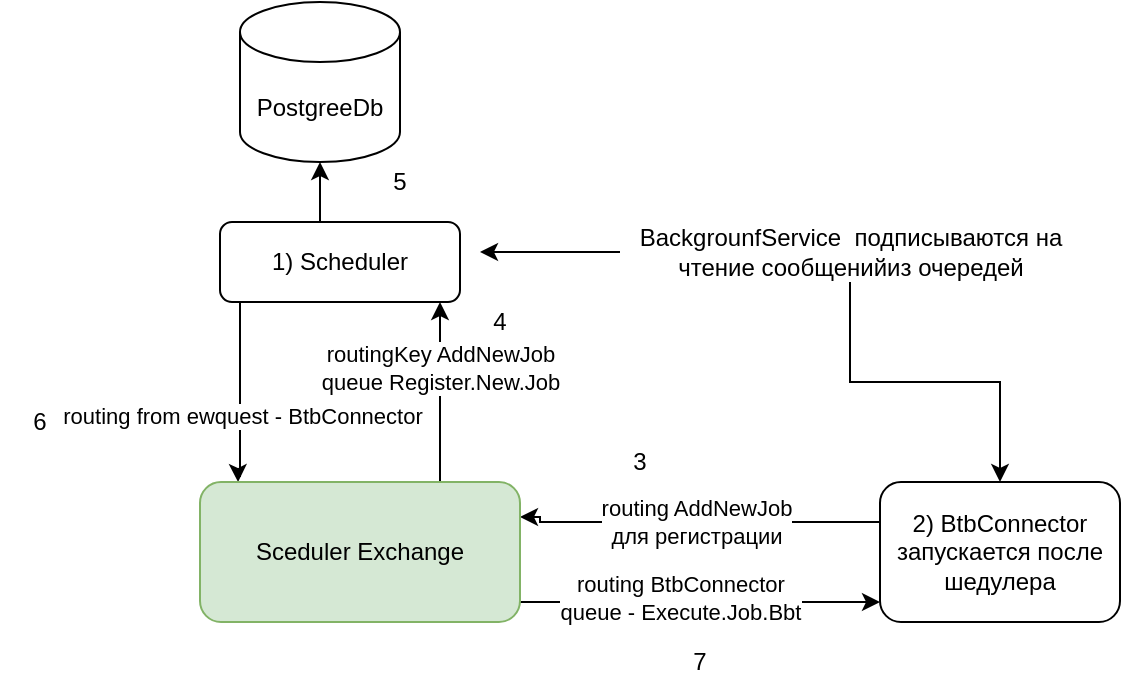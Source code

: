 <mxfile version="14.1.8" type="device"><diagram id="C5RBs43oDa-KdzZeNtuy" name="Page-1"><mxGraphModel dx="1086" dy="1975" grid="1" gridSize="10" guides="1" tooltips="1" connect="1" arrows="1" fold="1" page="1" pageScale="1" pageWidth="827" pageHeight="1169" math="0" shadow="0"><root><mxCell id="WIyWlLk6GJQsqaUBKTNV-0"/><mxCell id="WIyWlLk6GJQsqaUBKTNV-1" parent="WIyWlLk6GJQsqaUBKTNV-0"/><mxCell id="wMEmh9dh5eWCMzxj8ICo-11" style="edgeStyle=orthogonalEdgeStyle;rounded=0;orthogonalLoop=1;jettySize=auto;html=1;exitX=0.5;exitY=0;exitDx=0;exitDy=0;entryX=0.5;entryY=1;entryDx=0;entryDy=0;entryPerimeter=0;" parent="WIyWlLk6GJQsqaUBKTNV-1" source="WIyWlLk6GJQsqaUBKTNV-3" target="wMEmh9dh5eWCMzxj8ICo-9" edge="1"><mxGeometry relative="1" as="geometry"/></mxCell><mxCell id="wMEmh9dh5eWCMzxj8ICo-15" style="edgeStyle=orthogonalEdgeStyle;rounded=0;orthogonalLoop=1;jettySize=auto;html=1;entryX=0.119;entryY=0;entryDx=0;entryDy=0;entryPerimeter=0;" parent="WIyWlLk6GJQsqaUBKTNV-1" source="WIyWlLk6GJQsqaUBKTNV-3" target="wMEmh9dh5eWCMzxj8ICo-5" edge="1"><mxGeometry relative="1" as="geometry"><Array as="points"><mxPoint x="170" y="207"/><mxPoint x="169" y="207"/></Array></mxGeometry></mxCell><mxCell id="wMEmh9dh5eWCMzxj8ICo-16" value="routing from ewquest - BtbConnector" style="edgeLabel;html=1;align=center;verticalAlign=middle;resizable=0;points=[];" parent="wMEmh9dh5eWCMzxj8ICo-15" vertex="1" connectable="0"><mxGeometry x="0.253" y="1" relative="1" as="geometry"><mxPoint as="offset"/></mxGeometry></mxCell><mxCell id="WIyWlLk6GJQsqaUBKTNV-3" value="1) Scheduler" style="rounded=1;whiteSpace=wrap;html=1;fontSize=12;glass=0;strokeWidth=1;shadow=0;" parent="WIyWlLk6GJQsqaUBKTNV-1" vertex="1"><mxGeometry x="160" y="80" width="120" height="40" as="geometry"/></mxCell><mxCell id="wMEmh9dh5eWCMzxj8ICo-4" style="edgeStyle=orthogonalEdgeStyle;rounded=0;orthogonalLoop=1;jettySize=auto;html=1;exitX=0.75;exitY=0;exitDx=0;exitDy=0;" parent="WIyWlLk6GJQsqaUBKTNV-1" source="wMEmh9dh5eWCMzxj8ICo-5" edge="1"><mxGeometry relative="1" as="geometry"><mxPoint x="220" y="190" as="sourcePoint"/><mxPoint x="270" y="120" as="targetPoint"/><Array as="points"><mxPoint x="270" y="120"/></Array></mxGeometry></mxCell><mxCell id="wMEmh9dh5eWCMzxj8ICo-6" value="routingKey AddNewJob&lt;br&gt;queue Register.New.Job" style="edgeLabel;html=1;align=center;verticalAlign=middle;resizable=0;points=[];" parent="wMEmh9dh5eWCMzxj8ICo-4" vertex="1" connectable="0"><mxGeometry x="0.267" relative="1" as="geometry"><mxPoint as="offset"/></mxGeometry></mxCell><mxCell id="wMEmh9dh5eWCMzxj8ICo-2" style="edgeStyle=orthogonalEdgeStyle;rounded=0;orthogonalLoop=1;jettySize=auto;html=1;entryX=1;entryY=0.25;entryDx=0;entryDy=0;" parent="WIyWlLk6GJQsqaUBKTNV-1" source="wMEmh9dh5eWCMzxj8ICo-0" target="wMEmh9dh5eWCMzxj8ICo-5" edge="1"><mxGeometry relative="1" as="geometry"><mxPoint x="320" y="230" as="targetPoint"/><Array as="points"><mxPoint x="320" y="230"/><mxPoint x="320" y="228"/></Array></mxGeometry></mxCell><mxCell id="wMEmh9dh5eWCMzxj8ICo-3" value="routing AddNewJob&lt;br&gt;для регистрации" style="edgeLabel;html=1;align=center;verticalAlign=middle;resizable=0;points=[];" parent="wMEmh9dh5eWCMzxj8ICo-2" vertex="1" connectable="0"><mxGeometry x="0.215" relative="1" as="geometry"><mxPoint x="19" as="offset"/></mxGeometry></mxCell><mxCell id="wMEmh9dh5eWCMzxj8ICo-0" value="2) BtbConnector запускается после шедулера" style="rounded=1;whiteSpace=wrap;html=1;fontSize=12;glass=0;strokeWidth=1;shadow=0;" parent="WIyWlLk6GJQsqaUBKTNV-1" vertex="1"><mxGeometry x="490" y="210" width="120" height="70" as="geometry"/></mxCell><mxCell id="wMEmh9dh5eWCMzxj8ICo-17" style="edgeStyle=orthogonalEdgeStyle;rounded=0;orthogonalLoop=1;jettySize=auto;html=1;" parent="WIyWlLk6GJQsqaUBKTNV-1" source="wMEmh9dh5eWCMzxj8ICo-5" edge="1"><mxGeometry relative="1" as="geometry"><mxPoint x="490" y="270" as="targetPoint"/><Array as="points"><mxPoint x="490" y="270"/></Array></mxGeometry></mxCell><mxCell id="wMEmh9dh5eWCMzxj8ICo-18" value="routing BtbConnector&lt;br&gt;queue - Execute.Job.Bbt" style="edgeLabel;html=1;align=center;verticalAlign=middle;resizable=0;points=[];" parent="wMEmh9dh5eWCMzxj8ICo-17" vertex="1" connectable="0"><mxGeometry x="-0.344" y="2" relative="1" as="geometry"><mxPoint x="21" as="offset"/></mxGeometry></mxCell><mxCell id="wMEmh9dh5eWCMzxj8ICo-5" value="Sceduler Exchange" style="rounded=1;whiteSpace=wrap;html=1;fontSize=12;glass=0;strokeWidth=1;shadow=0;fillColor=#d5e8d4;strokeColor=#82b366;" parent="WIyWlLk6GJQsqaUBKTNV-1" vertex="1"><mxGeometry x="150" y="210" width="160" height="70" as="geometry"/></mxCell><mxCell id="wMEmh9dh5eWCMzxj8ICo-7" value="3" style="text;html=1;strokeColor=none;fillColor=none;align=center;verticalAlign=middle;whiteSpace=wrap;rounded=0;" parent="WIyWlLk6GJQsqaUBKTNV-1" vertex="1"><mxGeometry x="350" y="190" width="40" height="20" as="geometry"/></mxCell><mxCell id="wMEmh9dh5eWCMzxj8ICo-8" value="4" style="text;html=1;strokeColor=none;fillColor=none;align=center;verticalAlign=middle;whiteSpace=wrap;rounded=0;" parent="WIyWlLk6GJQsqaUBKTNV-1" vertex="1"><mxGeometry x="280" y="120" width="40" height="20" as="geometry"/></mxCell><mxCell id="wMEmh9dh5eWCMzxj8ICo-9" value="PostgreeDb" style="shape=cylinder3;whiteSpace=wrap;html=1;boundedLbl=1;backgroundOutline=1;size=15;" parent="WIyWlLk6GJQsqaUBKTNV-1" vertex="1"><mxGeometry x="170" y="-30" width="80" height="80" as="geometry"/></mxCell><mxCell id="wMEmh9dh5eWCMzxj8ICo-12" value="5" style="text;html=1;strokeColor=none;fillColor=none;align=center;verticalAlign=middle;whiteSpace=wrap;rounded=0;" parent="WIyWlLk6GJQsqaUBKTNV-1" vertex="1"><mxGeometry x="230" y="50" width="40" height="20" as="geometry"/></mxCell><mxCell id="wMEmh9dh5eWCMzxj8ICo-13" value="6" style="text;html=1;strokeColor=none;fillColor=none;align=center;verticalAlign=middle;whiteSpace=wrap;rounded=0;" parent="WIyWlLk6GJQsqaUBKTNV-1" vertex="1"><mxGeometry x="50" y="170" width="40" height="20" as="geometry"/></mxCell><mxCell id="wMEmh9dh5eWCMzxj8ICo-19" value="7" style="text;html=1;strokeColor=none;fillColor=none;align=center;verticalAlign=middle;whiteSpace=wrap;rounded=0;" parent="WIyWlLk6GJQsqaUBKTNV-1" vertex="1"><mxGeometry x="380" y="290" width="40" height="20" as="geometry"/></mxCell><mxCell id="5ki2I6R-N_D1OC2dJZ-7-1" style="edgeStyle=orthogonalEdgeStyle;rounded=0;orthogonalLoop=1;jettySize=auto;html=1;" edge="1" parent="WIyWlLk6GJQsqaUBKTNV-1" source="5ki2I6R-N_D1OC2dJZ-7-0"><mxGeometry relative="1" as="geometry"><mxPoint x="290" y="95" as="targetPoint"/></mxGeometry></mxCell><mxCell id="5ki2I6R-N_D1OC2dJZ-7-2" style="edgeStyle=orthogonalEdgeStyle;rounded=0;orthogonalLoop=1;jettySize=auto;html=1;entryX=0.5;entryY=0;entryDx=0;entryDy=0;" edge="1" parent="WIyWlLk6GJQsqaUBKTNV-1" source="5ki2I6R-N_D1OC2dJZ-7-0" target="wMEmh9dh5eWCMzxj8ICo-0"><mxGeometry relative="1" as="geometry"/></mxCell><mxCell id="5ki2I6R-N_D1OC2dJZ-7-0" value="BackgrounfService&amp;nbsp; подписываются на &lt;br&gt;чтение сообщенийиз очередей" style="text;html=1;align=center;verticalAlign=middle;resizable=0;points=[];autosize=1;" vertex="1" parent="WIyWlLk6GJQsqaUBKTNV-1"><mxGeometry x="360" y="80" width="230" height="30" as="geometry"/></mxCell></root></mxGraphModel></diagram></mxfile>